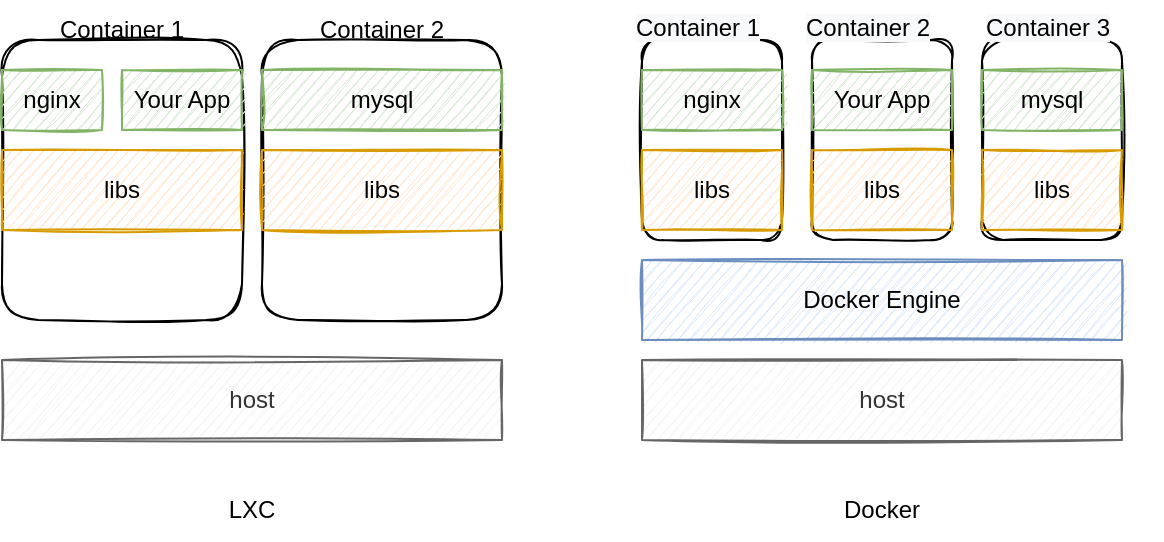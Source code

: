 <mxfile version="16.4.5" type="github">
  <diagram id="8F2p-wJesdaGnTnPFIYv" name="Page-1">
    <mxGraphModel dx="782" dy="379" grid="1" gridSize="10" guides="1" tooltips="1" connect="1" arrows="1" fold="1" page="1" pageScale="1" pageWidth="850" pageHeight="1100" math="0" shadow="0">
      <root>
        <mxCell id="0" />
        <mxCell id="1" parent="0" />
        <mxCell id="WxytVaAmlJh2-2ztIMbI-29" value="" style="rounded=1;whiteSpace=wrap;html=1;sketch=1;" vertex="1" parent="1">
          <mxGeometry x="565" y="40" width="70" height="100" as="geometry" />
        </mxCell>
        <mxCell id="WxytVaAmlJh2-2ztIMbI-30" value="" style="rounded=1;whiteSpace=wrap;html=1;sketch=1;" vertex="1" parent="1">
          <mxGeometry x="650" y="40" width="70" height="100" as="geometry" />
        </mxCell>
        <mxCell id="WxytVaAmlJh2-2ztIMbI-28" value="" style="rounded=1;whiteSpace=wrap;html=1;sketch=1;" vertex="1" parent="1">
          <mxGeometry x="480" y="40" width="70" height="100" as="geometry" />
        </mxCell>
        <mxCell id="WxytVaAmlJh2-2ztIMbI-27" value="" style="rounded=1;whiteSpace=wrap;html=1;sketch=1;" vertex="1" parent="1">
          <mxGeometry x="290" y="40" width="120" height="140" as="geometry" />
        </mxCell>
        <mxCell id="WxytVaAmlJh2-2ztIMbI-25" value="" style="rounded=1;whiteSpace=wrap;html=1;sketch=1;" vertex="1" parent="1">
          <mxGeometry x="160" y="40" width="120" height="140" as="geometry" />
        </mxCell>
        <mxCell id="WxytVaAmlJh2-2ztIMbI-1" value="host" style="rounded=0;whiteSpace=wrap;html=1;sketch=1;fillColor=#f5f5f5;fontColor=#333333;strokeColor=#666666;" vertex="1" parent="1">
          <mxGeometry x="160" y="200" width="250" height="40" as="geometry" />
        </mxCell>
        <mxCell id="WxytVaAmlJh2-2ztIMbI-2" value="host" style="rounded=0;whiteSpace=wrap;html=1;sketch=1;fillColor=#f5f5f5;fontColor=#333333;strokeColor=#666666;" vertex="1" parent="1">
          <mxGeometry x="480" y="200" width="240" height="40" as="geometry" />
        </mxCell>
        <mxCell id="WxytVaAmlJh2-2ztIMbI-4" value="Docker Engine" style="rounded=0;whiteSpace=wrap;html=1;sketch=1;fillColor=#dae8fc;strokeColor=#6c8ebf;" vertex="1" parent="1">
          <mxGeometry x="480" y="150" width="240" height="40" as="geometry" />
        </mxCell>
        <mxCell id="WxytVaAmlJh2-2ztIMbI-5" value="libs" style="rounded=0;whiteSpace=wrap;html=1;sketch=1;fillColor=#ffe6cc;strokeColor=#d79b00;" vertex="1" parent="1">
          <mxGeometry x="160" y="95" width="120" height="40" as="geometry" />
        </mxCell>
        <mxCell id="WxytVaAmlJh2-2ztIMbI-6" value="nginx" style="rounded=0;whiteSpace=wrap;html=1;sketch=1;fillColor=#d5e8d4;strokeColor=#82b366;" vertex="1" parent="1">
          <mxGeometry x="160" y="55" width="50" height="30" as="geometry" />
        </mxCell>
        <mxCell id="WxytVaAmlJh2-2ztIMbI-7" value="Your App" style="rounded=0;whiteSpace=wrap;html=1;sketch=1;fillColor=#d5e8d4;strokeColor=#82b366;" vertex="1" parent="1">
          <mxGeometry x="220" y="55" width="60" height="30" as="geometry" />
        </mxCell>
        <mxCell id="WxytVaAmlJh2-2ztIMbI-8" value="libs" style="rounded=0;whiteSpace=wrap;html=1;sketch=1;fillColor=#ffe6cc;strokeColor=#d79b00;" vertex="1" parent="1">
          <mxGeometry x="290" y="95" width="120" height="40" as="geometry" />
        </mxCell>
        <mxCell id="WxytVaAmlJh2-2ztIMbI-9" value="mysql" style="rounded=0;whiteSpace=wrap;html=1;sketch=1;fillColor=#d5e8d4;strokeColor=#82b366;" vertex="1" parent="1">
          <mxGeometry x="290" y="55" width="120" height="30" as="geometry" />
        </mxCell>
        <mxCell id="WxytVaAmlJh2-2ztIMbI-11" value="nginx" style="rounded=0;whiteSpace=wrap;html=1;sketch=1;fillColor=#d5e8d4;strokeColor=#82b366;" vertex="1" parent="1">
          <mxGeometry x="480" y="55" width="70" height="30" as="geometry" />
        </mxCell>
        <mxCell id="WxytVaAmlJh2-2ztIMbI-12" value="Your App" style="rounded=0;whiteSpace=wrap;html=1;sketch=1;fillColor=#d5e8d4;strokeColor=#82b366;" vertex="1" parent="1">
          <mxGeometry x="565" y="55" width="70" height="30" as="geometry" />
        </mxCell>
        <mxCell id="WxytVaAmlJh2-2ztIMbI-13" value="libs" style="rounded=0;whiteSpace=wrap;html=1;sketch=1;fillColor=#ffe6cc;strokeColor=#d79b00;" vertex="1" parent="1">
          <mxGeometry x="650" y="95" width="70" height="40" as="geometry" />
        </mxCell>
        <mxCell id="WxytVaAmlJh2-2ztIMbI-14" value="mysql" style="rounded=0;whiteSpace=wrap;html=1;sketch=1;fillColor=#d5e8d4;strokeColor=#82b366;" vertex="1" parent="1">
          <mxGeometry x="650" y="55" width="70" height="30" as="geometry" />
        </mxCell>
        <mxCell id="WxytVaAmlJh2-2ztIMbI-20" value="libs" style="rounded=0;whiteSpace=wrap;html=1;sketch=1;fillColor=#ffe6cc;strokeColor=#d79b00;" vertex="1" parent="1">
          <mxGeometry x="565" y="95" width="70" height="40" as="geometry" />
        </mxCell>
        <mxCell id="WxytVaAmlJh2-2ztIMbI-21" value="libs" style="rounded=0;whiteSpace=wrap;html=1;sketch=1;fillColor=#ffe6cc;strokeColor=#d79b00;" vertex="1" parent="1">
          <mxGeometry x="480" y="95" width="70" height="40" as="geometry" />
        </mxCell>
        <mxCell id="WxytVaAmlJh2-2ztIMbI-22" value="LXC" style="text;html=1;strokeColor=none;fillColor=none;align=center;verticalAlign=middle;whiteSpace=wrap;rounded=0;sketch=1;" vertex="1" parent="1">
          <mxGeometry x="255" y="260" width="60" height="30" as="geometry" />
        </mxCell>
        <mxCell id="WxytVaAmlJh2-2ztIMbI-23" value="Docker" style="text;html=1;strokeColor=none;fillColor=none;align=center;verticalAlign=middle;whiteSpace=wrap;rounded=0;sketch=1;" vertex="1" parent="1">
          <mxGeometry x="570" y="260" width="60" height="30" as="geometry" />
        </mxCell>
        <mxCell id="WxytVaAmlJh2-2ztIMbI-31" value="Container 2" style="text;html=1;strokeColor=none;fillColor=none;align=center;verticalAlign=middle;whiteSpace=wrap;rounded=0;sketch=1;" vertex="1" parent="1">
          <mxGeometry x="315" y="20" width="70" height="30" as="geometry" />
        </mxCell>
        <mxCell id="WxytVaAmlJh2-2ztIMbI-32" value="Container 1" style="text;html=1;strokeColor=none;fillColor=none;align=center;verticalAlign=middle;whiteSpace=wrap;rounded=0;sketch=1;" vertex="1" parent="1">
          <mxGeometry x="185" y="20" width="70" height="30" as="geometry" />
        </mxCell>
        <mxCell id="WxytVaAmlJh2-2ztIMbI-33" value="&lt;span style=&quot;color: rgb(0, 0, 0); font-family: helvetica; font-size: 12px; font-style: normal; font-weight: 400; letter-spacing: normal; text-align: center; text-indent: 0px; text-transform: none; word-spacing: 0px; background-color: rgb(248, 249, 250); display: inline; float: none;&quot;&gt;Container 1&lt;/span&gt;" style="text;whiteSpace=wrap;html=1;" vertex="1" parent="1">
          <mxGeometry x="475" y="20" width="90" height="30" as="geometry" />
        </mxCell>
        <mxCell id="WxytVaAmlJh2-2ztIMbI-34" value="&lt;span style=&quot;color: rgb(0 , 0 , 0) ; font-family: &amp;#34;helvetica&amp;#34; ; font-size: 12px ; font-style: normal ; font-weight: 400 ; letter-spacing: normal ; text-align: center ; text-indent: 0px ; text-transform: none ; word-spacing: 0px ; background-color: rgb(248 , 249 , 250) ; display: inline ; float: none&quot;&gt;Container 2&lt;/span&gt;" style="text;whiteSpace=wrap;html=1;" vertex="1" parent="1">
          <mxGeometry x="560" y="20" width="90" height="30" as="geometry" />
        </mxCell>
        <mxCell id="WxytVaAmlJh2-2ztIMbI-35" value="&lt;span style=&quot;color: rgb(0 , 0 , 0) ; font-family: &amp;#34;helvetica&amp;#34; ; font-size: 12px ; font-style: normal ; font-weight: 400 ; letter-spacing: normal ; text-align: center ; text-indent: 0px ; text-transform: none ; word-spacing: 0px ; background-color: rgb(248 , 249 , 250) ; display: inline ; float: none&quot;&gt;Container 3&lt;/span&gt;" style="text;whiteSpace=wrap;html=1;" vertex="1" parent="1">
          <mxGeometry x="650" y="20" width="90" height="30" as="geometry" />
        </mxCell>
      </root>
    </mxGraphModel>
  </diagram>
</mxfile>
